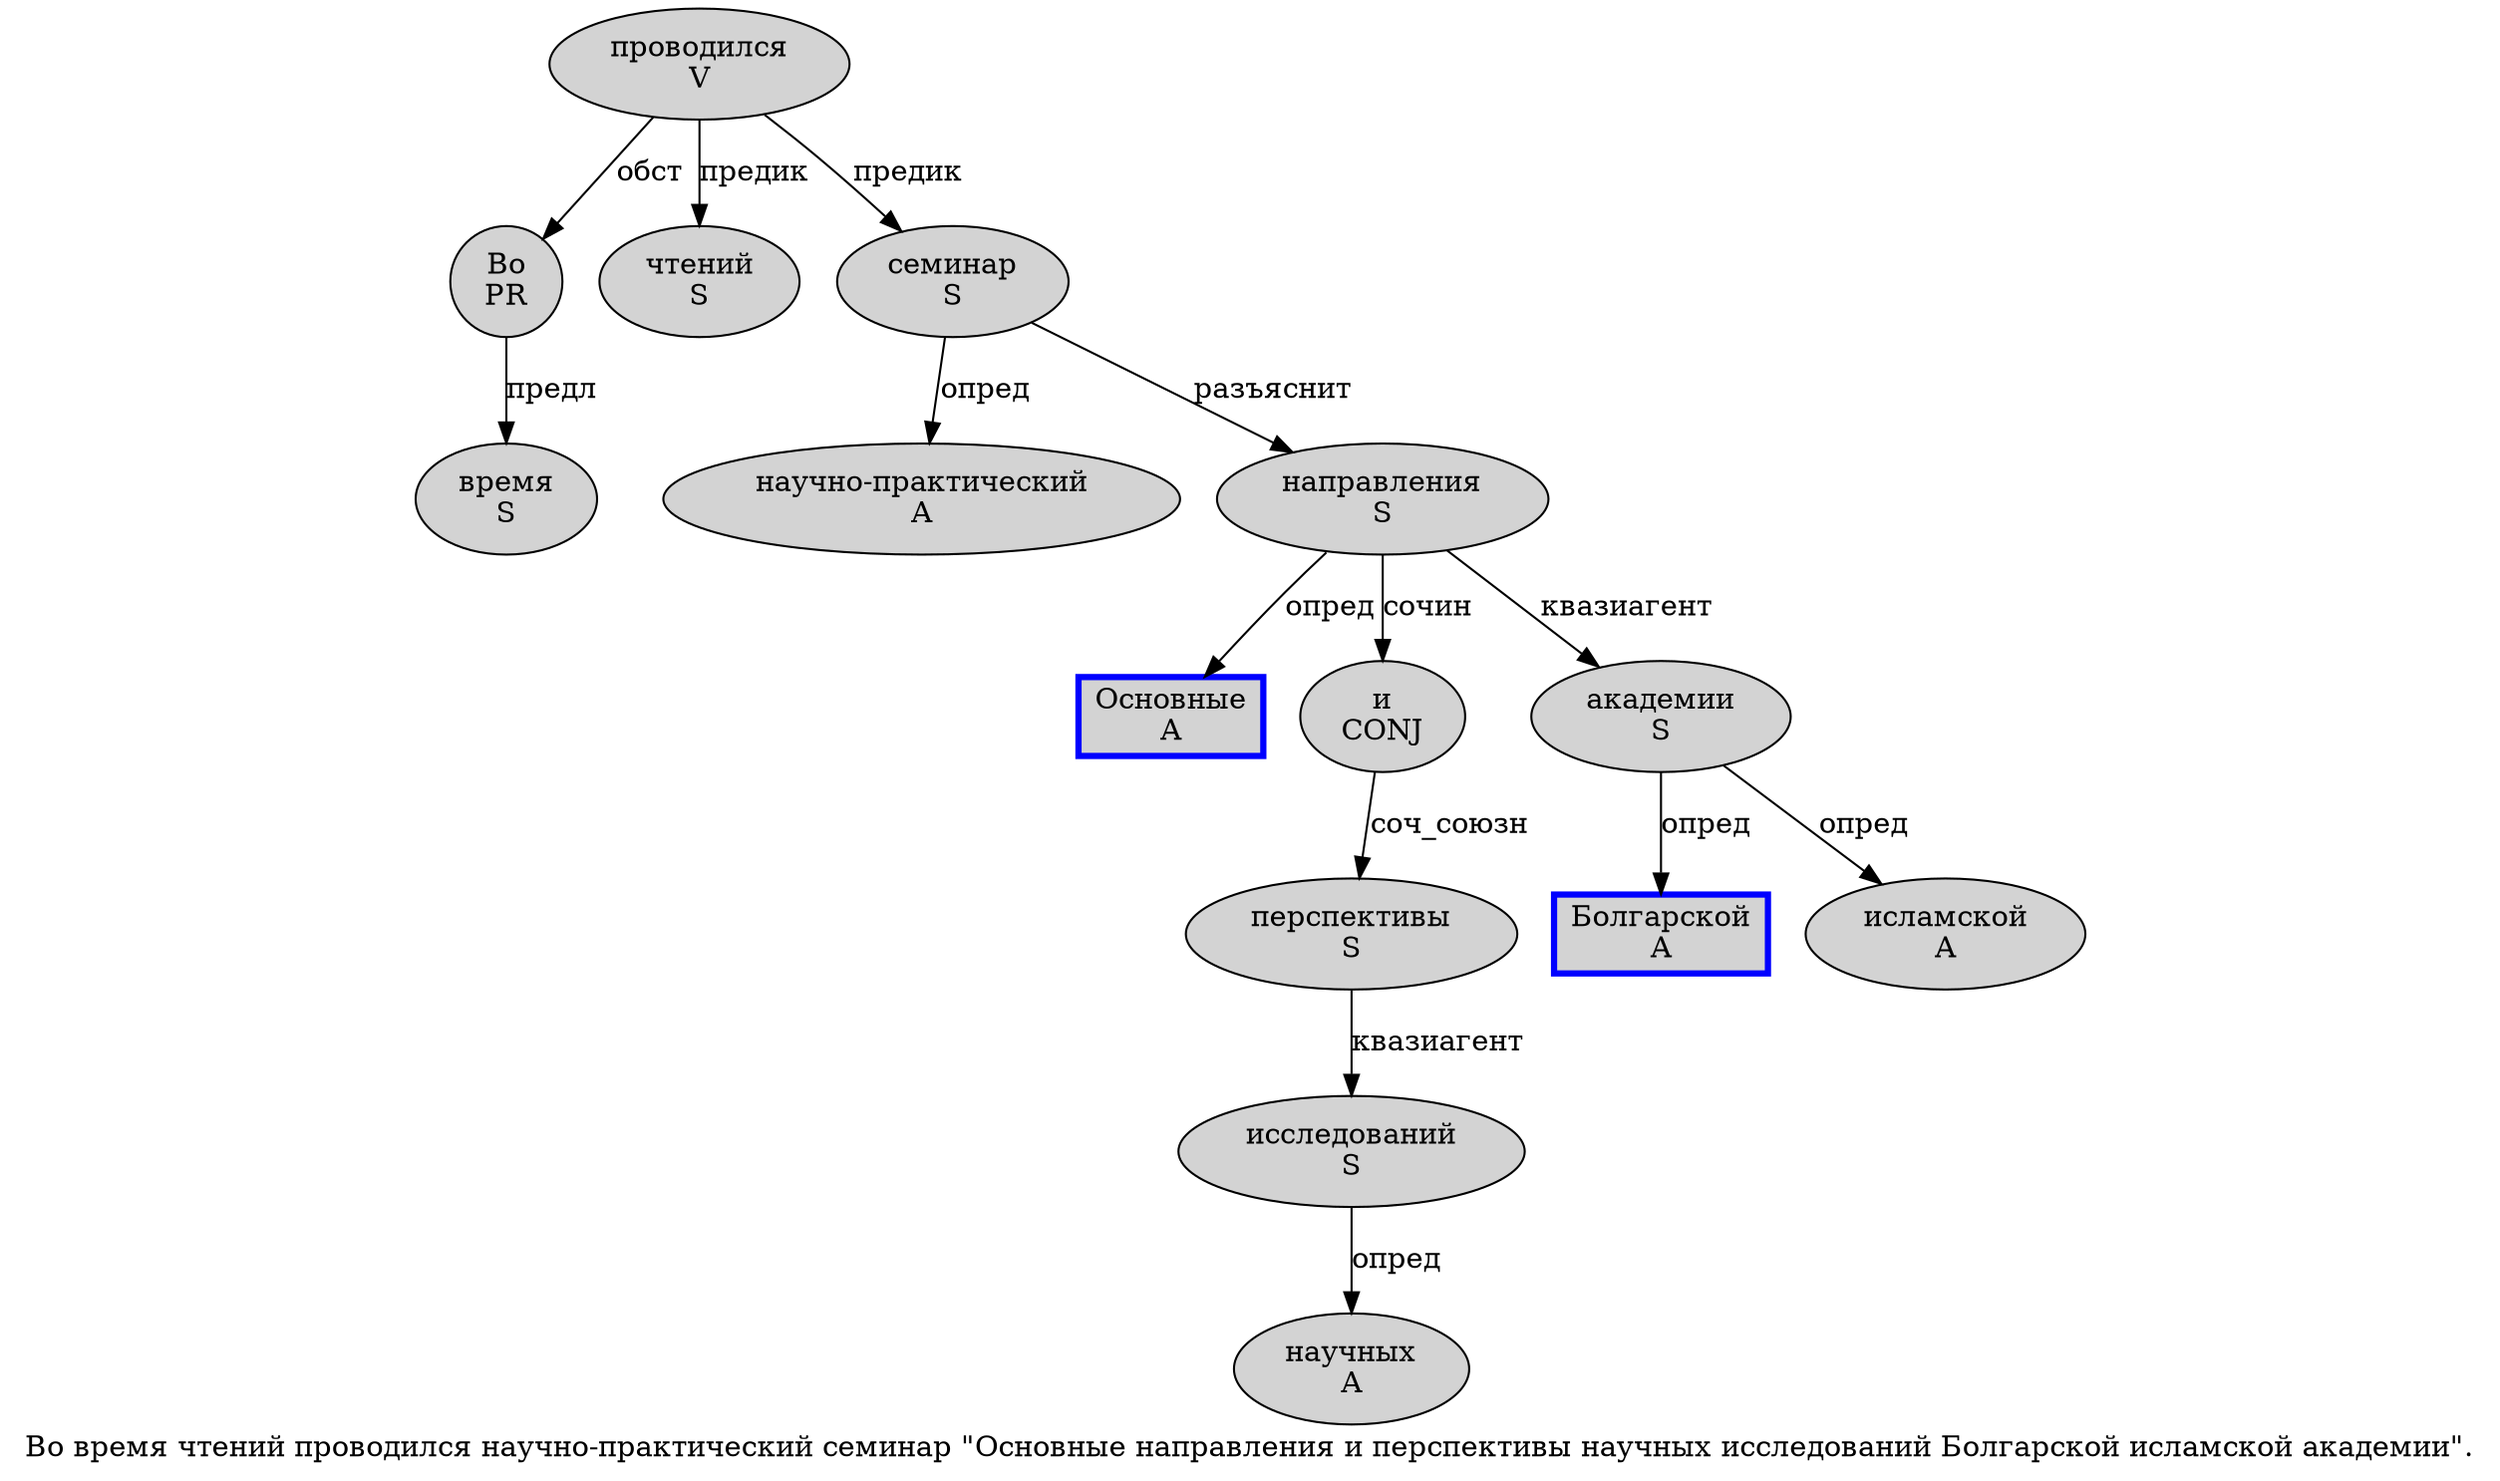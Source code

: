 digraph SENTENCE_294 {
	graph [label="Во время чтений проводился научно-практический семинар \"Основные направления и перспективы научных исследований Болгарской исламской академии\"."]
	node [style=filled]
		0 [label="Во
PR" color="" fillcolor=lightgray penwidth=1 shape=ellipse]
		1 [label="время
S" color="" fillcolor=lightgray penwidth=1 shape=ellipse]
		2 [label="чтений
S" color="" fillcolor=lightgray penwidth=1 shape=ellipse]
		3 [label="проводился
V" color="" fillcolor=lightgray penwidth=1 shape=ellipse]
		4 [label="научно-практический
A" color="" fillcolor=lightgray penwidth=1 shape=ellipse]
		5 [label="семинар
S" color="" fillcolor=lightgray penwidth=1 shape=ellipse]
		7 [label="Основные
A" color=blue fillcolor=lightgray penwidth=3 shape=box]
		8 [label="направления
S" color="" fillcolor=lightgray penwidth=1 shape=ellipse]
		9 [label="и
CONJ" color="" fillcolor=lightgray penwidth=1 shape=ellipse]
		10 [label="перспективы
S" color="" fillcolor=lightgray penwidth=1 shape=ellipse]
		11 [label="научных
A" color="" fillcolor=lightgray penwidth=1 shape=ellipse]
		12 [label="исследований
S" color="" fillcolor=lightgray penwidth=1 shape=ellipse]
		13 [label="Болгарской
A" color=blue fillcolor=lightgray penwidth=3 shape=box]
		14 [label="исламской
A" color="" fillcolor=lightgray penwidth=1 shape=ellipse]
		15 [label="академии
S" color="" fillcolor=lightgray penwidth=1 shape=ellipse]
			12 -> 11 [label="опред"]
			8 -> 7 [label="опред"]
			8 -> 9 [label="сочин"]
			8 -> 15 [label="квазиагент"]
			9 -> 10 [label="соч_союзн"]
			3 -> 0 [label="обст"]
			3 -> 2 [label="предик"]
			3 -> 5 [label="предик"]
			10 -> 12 [label="квазиагент"]
			15 -> 13 [label="опред"]
			15 -> 14 [label="опред"]
			5 -> 4 [label="опред"]
			5 -> 8 [label="разъяснит"]
			0 -> 1 [label="предл"]
}